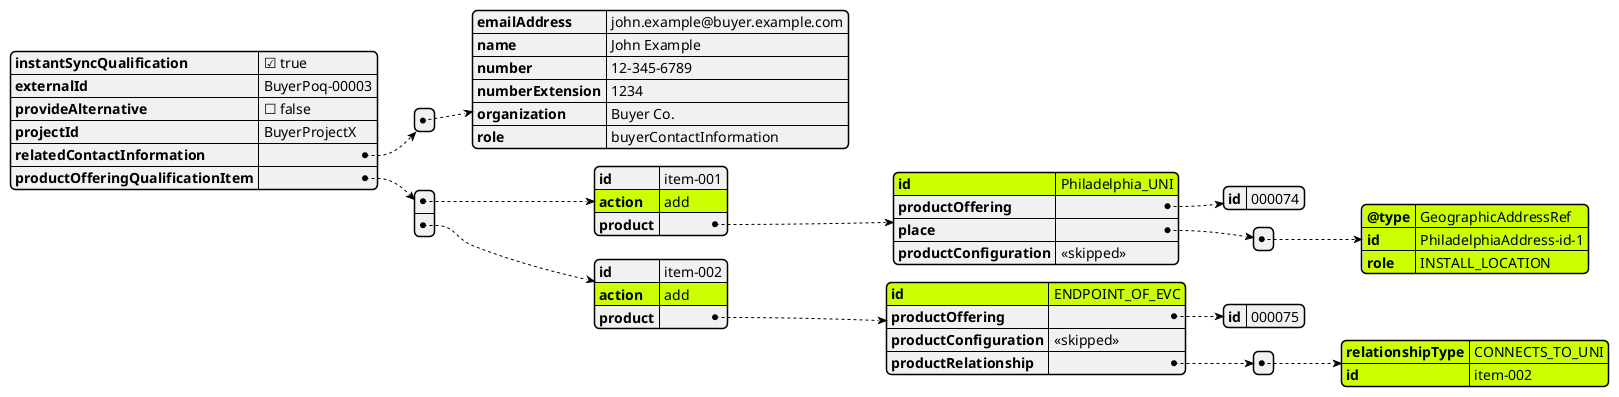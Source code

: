 @startjson
#highlight "productOfferingQualificationItem" / "0"/ "action"
#highlight "productOfferingQualificationItem" / "0"/ "product" / "id"
#highlight "productOfferingQualificationItem" / "1"/ "action"
#highlight "productOfferingQualificationItem" / "1"/ "product" / "id"
#highlight "productOfferingQualificationItem" / "1"/ "product" / "productRelationship" / "0" / "relationshipType"
#highlight "productOfferingQualificationItem" / "1"/ "product" / "productRelationship" / "0" / "id"
#highlight "productOfferingQualificationItem" / "1"/ "product" / "productRelationship" / "1" / "relationshipType"
#highlight "productOfferingQualificationItem" / "1"/ "product" / "productRelationship" / "1" / "id"
#highlight "productOfferingQualificationItem" / "0"/ "product" / "place" / "0"/ "@type"
#highlight "productOfferingQualificationItem" / "0"/ "product" / "place" / "0"/ "id"
#highlight "productOfferingQualificationItem" / "0"/ "product" / "place" / "0"/ "role"

{
  "instantSyncQualification": true,
  "externalId": "BuyerPoq-00003",
  "provideAlternative": false,
  "projectId": "BuyerProjectX",
  "relatedContactInformation": [
    {
      "emailAddress": "john.example@buyer.example.com",
      "name": "John Example",
      "number": "12-345-6789",
      "numberExtension": "1234",
      "organization": "Buyer Co.",
      "role": "buyerContactInformation"
    }
  ],
  "productOfferingQualificationItem": [
    {
      "id": "item-001",
      "action": "add",
      "product": {
        "id": "Philadelphia_UNI",
        "productOffering": {
          "id": "000074"
        },
        "place": [
          {
            "@type": "GeographicAddressRef",
            "id": "PhiladelphiaAddress-id-1",
            "role": "INSTALL_LOCATION"
          }
        ],
        "productConfiguration": "<<skipped>>"
      }
    },
    {
      "id": "item-002",
      "action": "add",
      "product": {
        "id": "ENDPOINT_OF_EVC",
        "productOffering": {
          "id": "000075"
        },
        "productConfiguration": "<<skipped>>",
        "productRelationship": [
          {
            "relationshipType": "CONNECTS_TO_UNI",
            "id": "item-002"
          }
        ]
      }
    }
  ]
}
@endjson